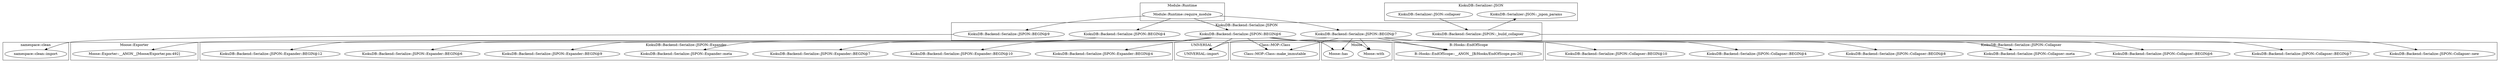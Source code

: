 digraph {
graph [overlap=false]
subgraph cluster_KiokuDB_Backend_Serialize_JSPON_Expander {
	label="KiokuDB::Backend::Serialize::JSPON::Expander";
	"KiokuDB::Backend::Serialize::JSPON::Expander::BEGIN@4";
	"KiokuDB::Backend::Serialize::JSPON::Expander::BEGIN@10";
	"KiokuDB::Backend::Serialize::JSPON::Expander::BEGIN@7";
	"KiokuDB::Backend::Serialize::JSPON::Expander::meta";
	"KiokuDB::Backend::Serialize::JSPON::Expander::BEGIN@9";
	"KiokuDB::Backend::Serialize::JSPON::Expander::BEGIN@6";
	"KiokuDB::Backend::Serialize::JSPON::Expander::BEGIN@12";
}
subgraph cluster_UNIVERSAL {
	label="UNIVERSAL";
	"UNIVERSAL::import";
}
subgraph cluster_namespace_clean {
	label="namespace::clean";
	"namespace::clean::import";
}
subgraph cluster_Class_MOP_Class {
	label="Class::MOP::Class";
	"Class::MOP::Class::make_immutable";
}
subgraph cluster_Moose {
	label="Moose";
	"Moose::with";
	"Moose::has";
}
subgraph cluster_Module_Runtime {
	label="Module::Runtime";
	"Module::Runtime::require_module";
}
subgraph cluster_KiokuDB_Serializer_JSON {
	label="KiokuDB::Serializer::JSON";
	"KiokuDB::Serializer::JSON::_jspon_params";
	"KiokuDB::Serializer::JSON::collapser";
}
subgraph cluster_KiokuDB_Backend_Serialize_JSPON_Collapser {
	label="KiokuDB::Backend::Serialize::JSPON::Collapser";
	"KiokuDB::Backend::Serialize::JSPON::Collapser::new";
	"KiokuDB::Backend::Serialize::JSPON::Collapser::BEGIN@7";
	"KiokuDB::Backend::Serialize::JSPON::Collapser::BEGIN@6";
	"KiokuDB::Backend::Serialize::JSPON::Collapser::meta";
	"KiokuDB::Backend::Serialize::JSPON::Collapser::BEGIN@8";
	"KiokuDB::Backend::Serialize::JSPON::Collapser::BEGIN@4";
	"KiokuDB::Backend::Serialize::JSPON::Collapser::BEGIN@10";
}
subgraph cluster_Moose_Exporter {
	label="Moose::Exporter";
	"Moose::Exporter::__ANON__[Moose/Exporter.pm:492]";
}
subgraph cluster_KiokuDB_Backend_Serialize_JSPON {
	label="KiokuDB::Backend::Serialize::JSPON";
	"KiokuDB::Backend::Serialize::JSPON::BEGIN@9";
	"KiokuDB::Backend::Serialize::JSPON::BEGIN@4";
	"KiokuDB::Backend::Serialize::JSPON::BEGIN@6";
	"KiokuDB::Backend::Serialize::JSPON::_build_collapser";
	"KiokuDB::Backend::Serialize::JSPON::BEGIN@7";
}
subgraph cluster_B_Hooks_EndOfScope {
	label="B::Hooks::EndOfScope";
	"B::Hooks::EndOfScope::__ANON__[B/Hooks/EndOfScope.pm:26]";
}
"KiokuDB::Backend::Serialize::JSPON::BEGIN@6" -> "KiokuDB::Backend::Serialize::JSPON::Expander::meta";
"KiokuDB::Backend::Serialize::JSPON::BEGIN@6" -> "KiokuDB::Backend::Serialize::JSPON::Expander::BEGIN@7";
"KiokuDB::Backend::Serialize::JSPON::BEGIN@6" -> "KiokuDB::Backend::Serialize::JSPON::Expander::BEGIN@10";
"KiokuDB::Backend::Serialize::JSPON::BEGIN@7" -> "KiokuDB::Backend::Serialize::JSPON::Collapser::BEGIN@10";
"KiokuDB::Backend::Serialize::JSPON::BEGIN@6" -> "KiokuDB::Backend::Serialize::JSPON::Expander::BEGIN@12";
"KiokuDB::Backend::Serialize::JSPON::_build_collapser" -> "KiokuDB::Serializer::JSON::_jspon_params";
"KiokuDB::Backend::Serialize::JSPON::BEGIN@6" -> "UNIVERSAL::import";
"KiokuDB::Backend::Serialize::JSPON::BEGIN@7" -> "UNIVERSAL::import";
"KiokuDB::Backend::Serialize::JSPON::BEGIN@7" -> "Moose::has";
"KiokuDB::Backend::Serialize::JSPON::BEGIN@6" -> "Moose::has";
"Module::Runtime::require_module" -> "KiokuDB::Backend::Serialize::JSPON::BEGIN@4";
"Module::Runtime::require_module" -> "KiokuDB::Backend::Serialize::JSPON::BEGIN@6";
"KiokuDB::Backend::Serialize::JSPON::BEGIN@9" -> "namespace::clean::import";
"KiokuDB::Backend::Serialize::JSPON::BEGIN@6" -> "KiokuDB::Backend::Serialize::JSPON::Expander::BEGIN@6";
"KiokuDB::Backend::Serialize::JSPON::BEGIN@7" -> "KiokuDB::Backend::Serialize::JSPON::Collapser::BEGIN@7";
"KiokuDB::Backend::Serialize::JSPON::BEGIN@7" -> "B::Hooks::EndOfScope::__ANON__[B/Hooks/EndOfScope.pm:26]";
"KiokuDB::Backend::Serialize::JSPON::BEGIN@6" -> "B::Hooks::EndOfScope::__ANON__[B/Hooks/EndOfScope.pm:26]";
"KiokuDB::Backend::Serialize::JSPON::BEGIN@7" -> "Moose::with";
"KiokuDB::Backend::Serialize::JSPON::BEGIN@6" -> "Moose::with";
"KiokuDB::Backend::Serialize::JSPON::BEGIN@4" -> "Moose::Exporter::__ANON__[Moose/Exporter.pm:492]";
"Module::Runtime::require_module" -> "KiokuDB::Backend::Serialize::JSPON::BEGIN@9";
"KiokuDB::Backend::Serialize::JSPON::_build_collapser" -> "KiokuDB::Backend::Serialize::JSPON::Collapser::new";
"KiokuDB::Backend::Serialize::JSPON::BEGIN@7" -> "KiokuDB::Backend::Serialize::JSPON::Collapser::BEGIN@8";
"KiokuDB::Backend::Serialize::JSPON::BEGIN@6" -> "KiokuDB::Backend::Serialize::JSPON::Expander::BEGIN@4";
"KiokuDB::Backend::Serialize::JSPON::BEGIN@7" -> "Class::MOP::Class::make_immutable";
"KiokuDB::Backend::Serialize::JSPON::BEGIN@6" -> "Class::MOP::Class::make_immutable";
"KiokuDB::Serializer::JSON::collapser" -> "KiokuDB::Backend::Serialize::JSPON::_build_collapser";
"KiokuDB::Backend::Serialize::JSPON::BEGIN@7" -> "KiokuDB::Backend::Serialize::JSPON::Collapser::BEGIN@4";
"Module::Runtime::require_module" -> "KiokuDB::Backend::Serialize::JSPON::BEGIN@7";
"KiokuDB::Backend::Serialize::JSPON::BEGIN@6" -> "KiokuDB::Backend::Serialize::JSPON::Expander::BEGIN@9";
"KiokuDB::Backend::Serialize::JSPON::BEGIN@7" -> "KiokuDB::Backend::Serialize::JSPON::Collapser::BEGIN@6";
"KiokuDB::Backend::Serialize::JSPON::BEGIN@7" -> "KiokuDB::Backend::Serialize::JSPON::Collapser::meta";
}
